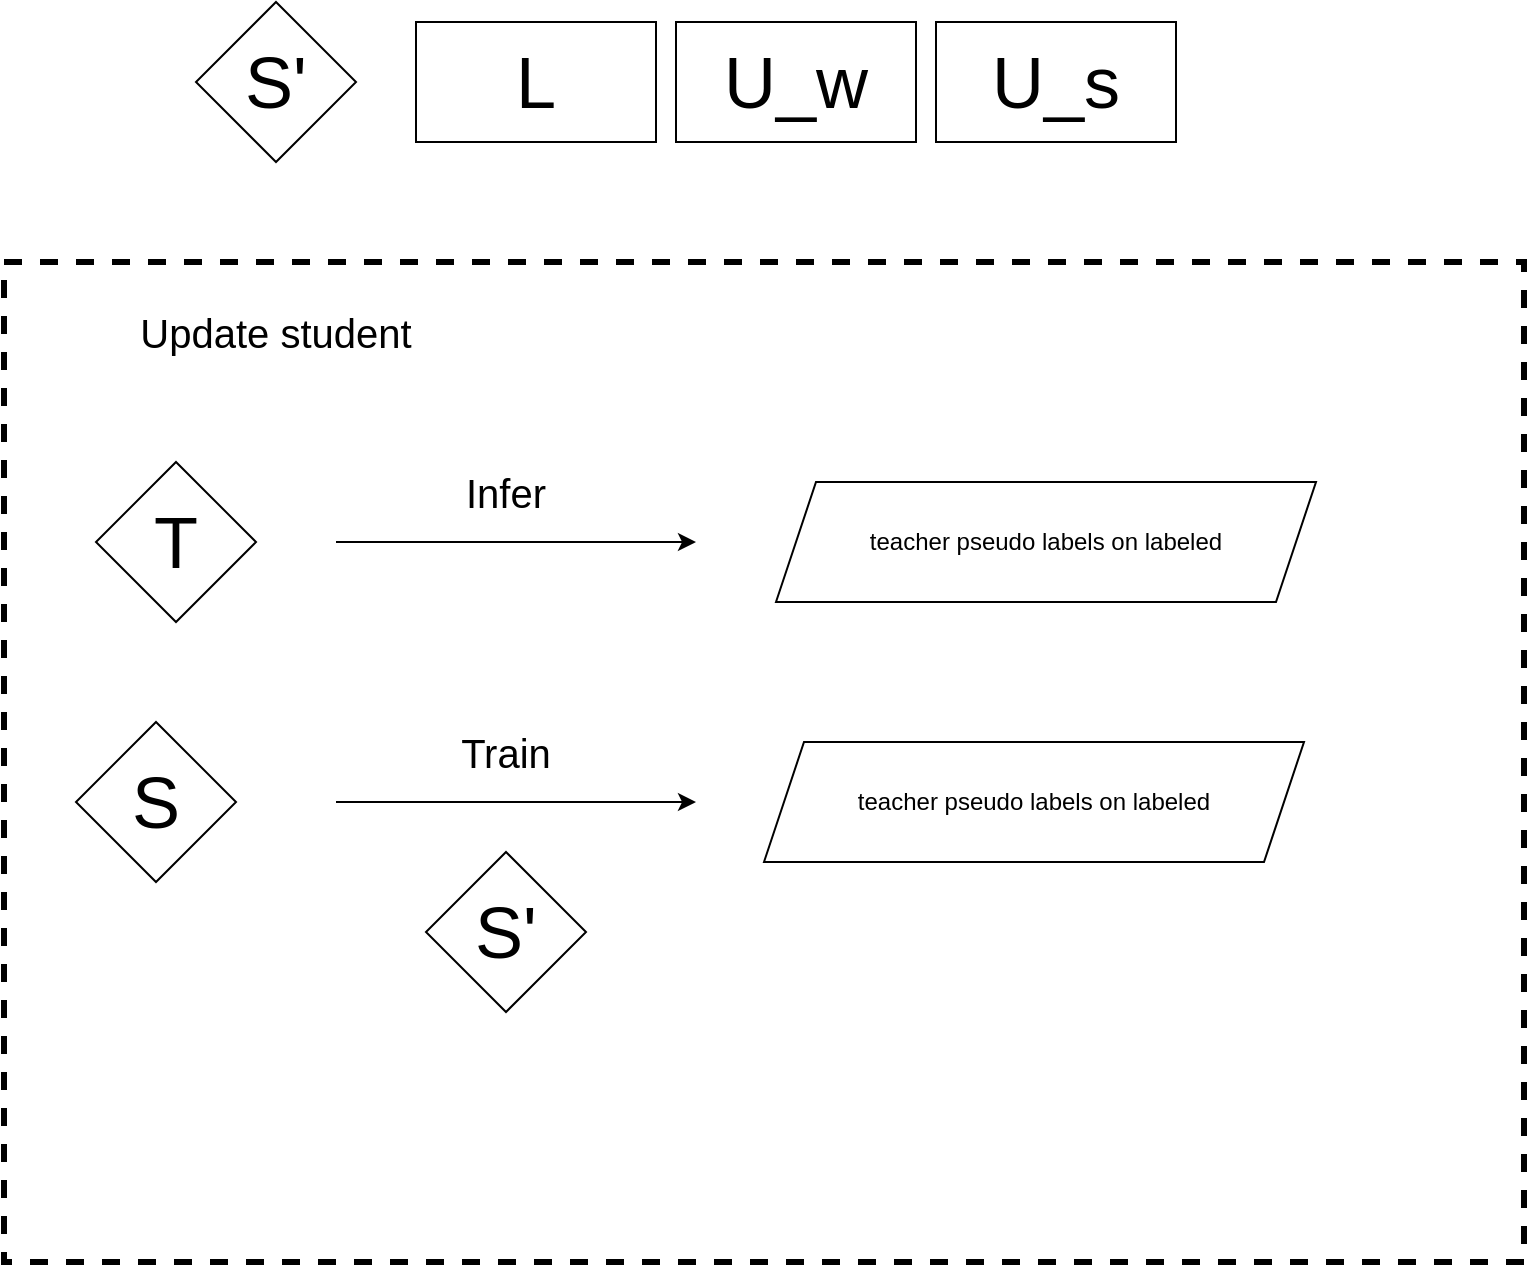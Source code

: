 <mxfile version="18.1.2" type="device"><diagram id="2ieduqQoG3xa5KQqHHds" name="Page-1"><mxGraphModel dx="1234" dy="801" grid="1" gridSize="10" guides="1" tooltips="1" connect="1" arrows="1" fold="1" page="1" pageScale="1" pageWidth="827" pageHeight="1169" math="0" shadow="0"><root><mxCell id="0"/><mxCell id="1" parent="0"/><mxCell id="7v-guKNY-h1PhNPHBwuf-18" value="" style="rounded=0;whiteSpace=wrap;html=1;fontSize=20;dashed=1;fillColor=none;strokeWidth=3;" vertex="1" parent="1"><mxGeometry x="34" y="210" width="760" height="500" as="geometry"/></mxCell><mxCell id="7v-guKNY-h1PhNPHBwuf-3" value="&lt;span style=&quot;font-size: 36px;&quot;&gt;S&lt;/span&gt;" style="rhombus;whiteSpace=wrap;html=1;" vertex="1" parent="1"><mxGeometry x="70" y="440" width="80" height="80" as="geometry"/></mxCell><mxCell id="7v-guKNY-h1PhNPHBwuf-4" value="&lt;span style=&quot;font-size: 36px;&quot;&gt;T&lt;/span&gt;" style="rhombus;whiteSpace=wrap;html=1;" vertex="1" parent="1"><mxGeometry x="80" y="310" width="80" height="80" as="geometry"/></mxCell><mxCell id="7v-guKNY-h1PhNPHBwuf-5" value="&lt;span style=&quot;font-size: 36px;&quot;&gt;L&lt;/span&gt;" style="rounded=0;whiteSpace=wrap;html=1;" vertex="1" parent="1"><mxGeometry x="240" y="90" width="120" height="60" as="geometry"/></mxCell><mxCell id="7v-guKNY-h1PhNPHBwuf-6" value="&lt;span style=&quot;font-size: 36px;&quot;&gt;U_w&lt;/span&gt;" style="rounded=0;whiteSpace=wrap;html=1;align=center;" vertex="1" parent="1"><mxGeometry x="370" y="90" width="120" height="60" as="geometry"/></mxCell><mxCell id="7v-guKNY-h1PhNPHBwuf-7" value="&lt;span style=&quot;font-size: 36px;&quot;&gt;U_s&lt;/span&gt;" style="rounded=0;whiteSpace=wrap;html=1;align=center;" vertex="1" parent="1"><mxGeometry x="500" y="90" width="120" height="60" as="geometry"/></mxCell><mxCell id="7v-guKNY-h1PhNPHBwuf-11" value="teacher pseudo labels on labeled" style="shape=parallelogram;perimeter=parallelogramPerimeter;whiteSpace=wrap;html=1;fixedSize=1;" vertex="1" parent="1"><mxGeometry x="420" y="320" width="270" height="60" as="geometry"/></mxCell><mxCell id="7v-guKNY-h1PhNPHBwuf-13" value="" style="endArrow=classic;html=1;rounded=0;" edge="1" parent="1"><mxGeometry width="50" height="50" relative="1" as="geometry"><mxPoint x="200" y="350" as="sourcePoint"/><mxPoint x="380" y="350" as="targetPoint"/></mxGeometry></mxCell><mxCell id="7v-guKNY-h1PhNPHBwuf-14" value="&lt;font style=&quot;font-size: 20px;&quot;&gt;Infer&lt;/font&gt;" style="text;html=1;strokeColor=none;fillColor=none;align=center;verticalAlign=middle;whiteSpace=wrap;rounded=0;" vertex="1" parent="1"><mxGeometry x="230" y="310" width="110" height="30" as="geometry"/></mxCell><mxCell id="7v-guKNY-h1PhNPHBwuf-15" value="&lt;font style=&quot;font-size: 36px;&quot;&gt;S'&lt;/font&gt;" style="rhombus;whiteSpace=wrap;html=1;" vertex="1" parent="1"><mxGeometry x="130" y="80" width="80" height="80" as="geometry"/></mxCell><mxCell id="7v-guKNY-h1PhNPHBwuf-19" value="Update student" style="text;html=1;strokeColor=none;fillColor=none;align=center;verticalAlign=middle;whiteSpace=wrap;rounded=0;dashed=1;fontSize=20;" vertex="1" parent="1"><mxGeometry x="55" y="230" width="230" height="30" as="geometry"/></mxCell><mxCell id="7v-guKNY-h1PhNPHBwuf-20" value="" style="endArrow=classic;html=1;rounded=0;" edge="1" parent="1"><mxGeometry width="50" height="50" relative="1" as="geometry"><mxPoint x="200" y="480" as="sourcePoint"/><mxPoint x="380" y="480" as="targetPoint"/></mxGeometry></mxCell><mxCell id="7v-guKNY-h1PhNPHBwuf-21" value="&lt;span style=&quot;font-size: 20px;&quot;&gt;Train&lt;/span&gt;" style="text;html=1;strokeColor=none;fillColor=none;align=center;verticalAlign=middle;whiteSpace=wrap;rounded=0;" vertex="1" parent="1"><mxGeometry x="230" y="440" width="110" height="30" as="geometry"/></mxCell><mxCell id="7v-guKNY-h1PhNPHBwuf-22" value="teacher pseudo labels on labeled" style="shape=parallelogram;perimeter=parallelogramPerimeter;whiteSpace=wrap;html=1;fixedSize=1;" vertex="1" parent="1"><mxGeometry x="414" y="450" width="270" height="60" as="geometry"/></mxCell><mxCell id="7v-guKNY-h1PhNPHBwuf-23" value="&lt;font style=&quot;font-size: 36px;&quot;&gt;S'&lt;/font&gt;" style="rhombus;whiteSpace=wrap;html=1;" vertex="1" parent="1"><mxGeometry x="245" y="505" width="80" height="80" as="geometry"/></mxCell></root></mxGraphModel></diagram></mxfile>